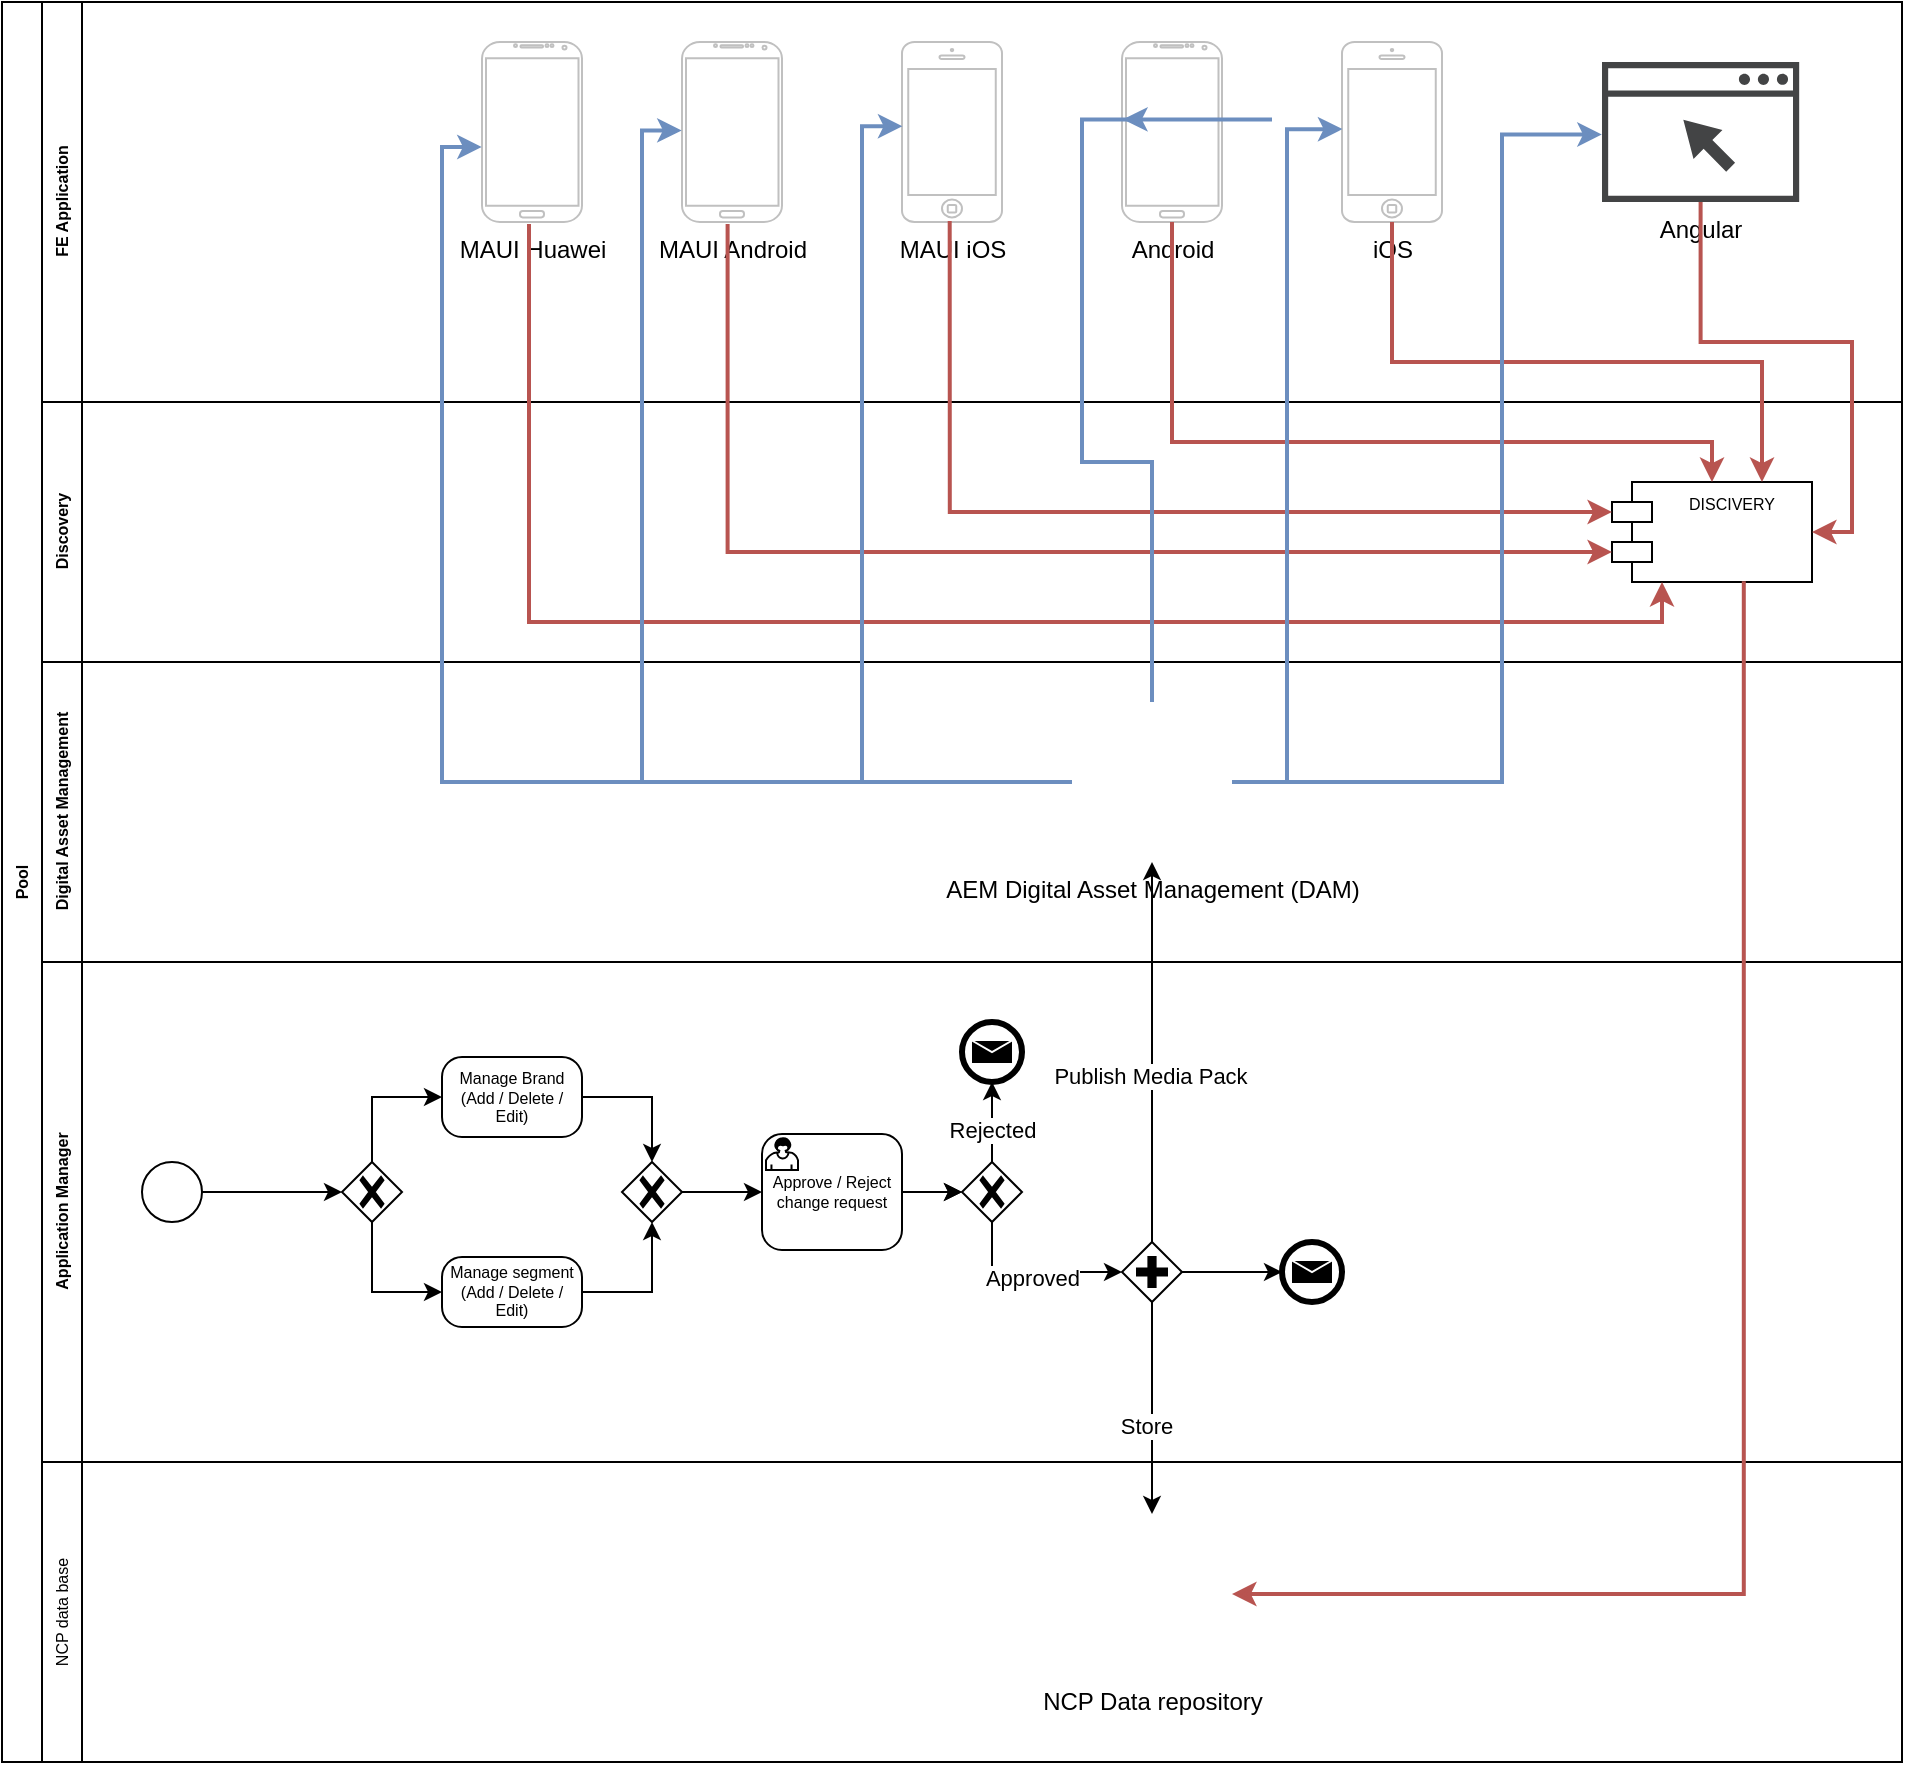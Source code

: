 <mxfile version="22.0.6" type="github">
  <diagram name="Page-1" id="ib6oKyP04AvjxelMEAyq">
    <mxGraphModel dx="1386" dy="743" grid="1" gridSize="10" guides="1" tooltips="1" connect="1" arrows="1" fold="1" page="1" pageScale="1" pageWidth="850" pageHeight="1100" math="0" shadow="0">
      <root>
        <mxCell id="0" />
        <mxCell id="1" parent="0" />
        <mxCell id="btMywTv8syNR7IyMkEWx-1" value="Pool" style="swimlane;html=1;childLayout=stackLayout;resizeParent=1;resizeParentMax=0;horizontal=0;startSize=20;horizontalStack=0;whiteSpace=wrap;fontSize=8;" parent="1" vertex="1">
          <mxGeometry x="100" y="50" width="950" height="880" as="geometry" />
        </mxCell>
        <mxCell id="btMywTv8syNR7IyMkEWx-43" value="FE Application" style="swimlane;html=1;startSize=20;horizontal=0;fontSize=8;" parent="btMywTv8syNR7IyMkEWx-1" vertex="1">
          <mxGeometry x="20" width="930" height="200" as="geometry" />
        </mxCell>
        <mxCell id="btMywTv8syNR7IyMkEWx-45" value="Angular" style="sketch=0;pointerEvents=1;shadow=0;dashed=0;html=1;strokeColor=none;fillColor=#434445;aspect=fixed;labelPosition=center;verticalLabelPosition=bottom;verticalAlign=top;align=center;outlineConnect=0;shape=mxgraph.vvd.web_browser;" parent="btMywTv8syNR7IyMkEWx-43" vertex="1">
          <mxGeometry x="780" y="30" width="98.59" height="70" as="geometry" />
        </mxCell>
        <mxCell id="btMywTv8syNR7IyMkEWx-46" value="iOS" style="html=1;verticalLabelPosition=bottom;labelBackgroundColor=#ffffff;verticalAlign=top;shadow=0;dashed=0;strokeWidth=1;shape=mxgraph.ios7.misc.iphone;strokeColor=#c0c0c0;" parent="btMywTv8syNR7IyMkEWx-43" vertex="1">
          <mxGeometry x="650" y="20" width="50" height="90" as="geometry" />
        </mxCell>
        <mxCell id="btMywTv8syNR7IyMkEWx-47" value="Android" style="verticalLabelPosition=bottom;verticalAlign=top;html=1;shadow=0;dashed=0;strokeWidth=1;shape=mxgraph.android.phone2;strokeColor=#c0c0c0;" parent="btMywTv8syNR7IyMkEWx-43" vertex="1">
          <mxGeometry x="540" y="20" width="50" height="90" as="geometry" />
        </mxCell>
        <mxCell id="btMywTv8syNR7IyMkEWx-49" value="MAUI iOS" style="html=1;verticalLabelPosition=bottom;labelBackgroundColor=#ffffff;verticalAlign=top;shadow=0;dashed=0;strokeWidth=1;shape=mxgraph.ios7.misc.iphone;strokeColor=#c0c0c0;" parent="btMywTv8syNR7IyMkEWx-43" vertex="1">
          <mxGeometry x="430" y="20" width="50" height="90" as="geometry" />
        </mxCell>
        <mxCell id="btMywTv8syNR7IyMkEWx-50" value="MAUI Android" style="verticalLabelPosition=bottom;verticalAlign=top;html=1;shadow=0;dashed=0;strokeWidth=1;shape=mxgraph.android.phone2;strokeColor=#c0c0c0;" parent="btMywTv8syNR7IyMkEWx-43" vertex="1">
          <mxGeometry x="320" y="20" width="50" height="90" as="geometry" />
        </mxCell>
        <mxCell id="btMywTv8syNR7IyMkEWx-51" value="MAUI Huawei" style="verticalLabelPosition=bottom;verticalAlign=top;html=1;shadow=0;dashed=0;strokeWidth=1;shape=mxgraph.android.phone2;strokeColor=#c0c0c0;" parent="btMywTv8syNR7IyMkEWx-43" vertex="1">
          <mxGeometry x="220" y="20" width="50" height="90" as="geometry" />
        </mxCell>
        <mxCell id="btMywTv8syNR7IyMkEWx-2" value="Discovery" style="swimlane;html=1;startSize=20;horizontal=0;fontSize=8;" parent="btMywTv8syNR7IyMkEWx-1" vertex="1">
          <mxGeometry x="20" y="200" width="930" height="130" as="geometry" />
        </mxCell>
        <mxCell id="btMywTv8syNR7IyMkEWx-41" value="DISCIVERY" style="shape=module;align=left;spacingLeft=20;align=center;verticalAlign=top;whiteSpace=wrap;html=1;fontSize=8;" parent="btMywTv8syNR7IyMkEWx-2" vertex="1">
          <mxGeometry x="785" y="40" width="100" height="50" as="geometry" />
        </mxCell>
        <mxCell id="btMywTv8syNR7IyMkEWx-3" value="Digital Asset Management" style="swimlane;html=1;startSize=20;horizontal=0;arcSize=15;fontSize=8;" parent="btMywTv8syNR7IyMkEWx-1" vertex="1">
          <mxGeometry x="20" y="330" width="930" height="150" as="geometry" />
        </mxCell>
        <mxCell id="btMywTv8syNR7IyMkEWx-29" value="AEM Digital Asset Management (DAM)" style="shape=image;html=1;verticalAlign=top;verticalLabelPosition=bottom;labelBackgroundColor=#ffffff;imageAspect=0;aspect=fixed;image=https://cdn0.iconfinder.com/data/icons/evericons-24px-vol-2/24/database-128.png" parent="btMywTv8syNR7IyMkEWx-3" vertex="1">
          <mxGeometry x="515" y="20" width="80" height="80" as="geometry" />
        </mxCell>
        <mxCell id="btMywTv8syNR7IyMkEWx-4" value="Application Manager" style="swimlane;html=1;startSize=20;horizontal=0;fontSize=8;" parent="btMywTv8syNR7IyMkEWx-1" vertex="1">
          <mxGeometry x="20" y="480" width="930" height="250" as="geometry" />
        </mxCell>
        <mxCell id="btMywTv8syNR7IyMkEWx-12" style="edgeStyle=orthogonalEdgeStyle;rounded=0;orthogonalLoop=1;jettySize=auto;html=1;" parent="btMywTv8syNR7IyMkEWx-4" source="btMywTv8syNR7IyMkEWx-5" target="btMywTv8syNR7IyMkEWx-11" edge="1">
          <mxGeometry relative="1" as="geometry" />
        </mxCell>
        <mxCell id="btMywTv8syNR7IyMkEWx-5" value="" style="points=[[0.145,0.145,0],[0.5,0,0],[0.855,0.145,0],[1,0.5,0],[0.855,0.855,0],[0.5,1,0],[0.145,0.855,0],[0,0.5,0]];shape=mxgraph.bpmn.event;html=1;verticalLabelPosition=bottom;labelBackgroundColor=#ffffff;verticalAlign=top;align=center;perimeter=ellipsePerimeter;outlineConnect=0;aspect=fixed;outline=standard;symbol=general;fontSize=8;" parent="btMywTv8syNR7IyMkEWx-4" vertex="1">
          <mxGeometry x="50" y="100" width="30" height="30" as="geometry" />
        </mxCell>
        <mxCell id="btMywTv8syNR7IyMkEWx-19" style="edgeStyle=orthogonalEdgeStyle;rounded=0;orthogonalLoop=1;jettySize=auto;html=1;" parent="btMywTv8syNR7IyMkEWx-4" source="btMywTv8syNR7IyMkEWx-6" target="btMywTv8syNR7IyMkEWx-18" edge="1">
          <mxGeometry relative="1" as="geometry" />
        </mxCell>
        <mxCell id="btMywTv8syNR7IyMkEWx-6" value="Manage Brand (Add / Delete / Edit)" style="points=[[0.25,0,0],[0.5,0,0],[0.75,0,0],[1,0.25,0],[1,0.5,0],[1,0.75,0],[0.75,1,0],[0.5,1,0],[0.25,1,0],[0,0.75,0],[0,0.5,0],[0,0.25,0]];shape=mxgraph.bpmn.task;whiteSpace=wrap;rectStyle=rounded;size=10;html=1;container=1;expand=0;collapsible=0;taskMarker=abstract;fontSize=8;" parent="btMywTv8syNR7IyMkEWx-4" vertex="1">
          <mxGeometry x="200" y="47.5" width="70" height="40" as="geometry" />
        </mxCell>
        <mxCell id="btMywTv8syNR7IyMkEWx-10" value="Manage segment (Add / Delete / Edit)" style="points=[[0.25,0,0],[0.5,0,0],[0.75,0,0],[1,0.25,0],[1,0.5,0],[1,0.75,0],[0.75,1,0],[0.5,1,0],[0.25,1,0],[0,0.75,0],[0,0.5,0],[0,0.25,0]];shape=mxgraph.bpmn.task;whiteSpace=wrap;rectStyle=rounded;size=10;html=1;container=1;expand=0;collapsible=0;taskMarker=abstract;fontSize=8;" parent="btMywTv8syNR7IyMkEWx-4" vertex="1">
          <mxGeometry x="200" y="147.5" width="70" height="35" as="geometry" />
        </mxCell>
        <mxCell id="btMywTv8syNR7IyMkEWx-11" value="" style="points=[[0.25,0.25,0],[0.5,0,0],[0.75,0.25,0],[1,0.5,0],[0.75,0.75,0],[0.5,1,0],[0.25,0.75,0],[0,0.5,0]];shape=mxgraph.bpmn.gateway2;html=1;verticalLabelPosition=bottom;labelBackgroundColor=#ffffff;verticalAlign=top;align=center;perimeter=rhombusPerimeter;outlineConnect=0;outline=none;symbol=none;gwType=exclusive;fontSize=8;" parent="btMywTv8syNR7IyMkEWx-4" vertex="1">
          <mxGeometry x="150" y="100" width="30" height="30" as="geometry" />
        </mxCell>
        <mxCell id="btMywTv8syNR7IyMkEWx-13" style="edgeStyle=orthogonalEdgeStyle;rounded=0;orthogonalLoop=1;jettySize=auto;html=1;entryX=0;entryY=0.5;entryDx=0;entryDy=0;entryPerimeter=0;exitX=0.5;exitY=0;exitDx=0;exitDy=0;exitPerimeter=0;" parent="btMywTv8syNR7IyMkEWx-4" source="btMywTv8syNR7IyMkEWx-11" target="btMywTv8syNR7IyMkEWx-6" edge="1">
          <mxGeometry relative="1" as="geometry" />
        </mxCell>
        <mxCell id="btMywTv8syNR7IyMkEWx-14" style="edgeStyle=orthogonalEdgeStyle;rounded=0;orthogonalLoop=1;jettySize=auto;html=1;entryX=0;entryY=0.5;entryDx=0;entryDy=0;entryPerimeter=0;exitX=0.5;exitY=1;exitDx=0;exitDy=0;exitPerimeter=0;" parent="btMywTv8syNR7IyMkEWx-4" source="btMywTv8syNR7IyMkEWx-11" target="btMywTv8syNR7IyMkEWx-10" edge="1">
          <mxGeometry relative="1" as="geometry" />
        </mxCell>
        <mxCell id="btMywTv8syNR7IyMkEWx-36" style="edgeStyle=orthogonalEdgeStyle;rounded=0;orthogonalLoop=1;jettySize=auto;html=1;" parent="btMywTv8syNR7IyMkEWx-4" source="btMywTv8syNR7IyMkEWx-17" target="btMywTv8syNR7IyMkEWx-34" edge="1">
          <mxGeometry relative="1" as="geometry" />
        </mxCell>
        <mxCell id="btMywTv8syNR7IyMkEWx-17" value="" style="points=[[0.25,0.25,0],[0.5,0,0],[0.75,0.25,0],[1,0.5,0],[0.75,0.75,0],[0.5,1,0],[0.25,0.75,0],[0,0.5,0]];shape=mxgraph.bpmn.gateway2;html=1;verticalLabelPosition=bottom;labelBackgroundColor=#ffffff;verticalAlign=top;align=center;perimeter=rhombusPerimeter;outlineConnect=0;outline=none;symbol=none;gwType=parallel;" parent="btMywTv8syNR7IyMkEWx-4" vertex="1">
          <mxGeometry x="540" y="140" width="30" height="30" as="geometry" />
        </mxCell>
        <mxCell id="btMywTv8syNR7IyMkEWx-21" style="edgeStyle=orthogonalEdgeStyle;rounded=0;orthogonalLoop=1;jettySize=auto;html=1;entryX=0;entryY=0.5;entryDx=0;entryDy=0;entryPerimeter=0;" parent="btMywTv8syNR7IyMkEWx-4" source="btMywTv8syNR7IyMkEWx-18" target="btMywTv8syNR7IyMkEWx-37" edge="1">
          <mxGeometry relative="1" as="geometry">
            <mxPoint x="360" y="115.0" as="targetPoint" />
          </mxGeometry>
        </mxCell>
        <mxCell id="btMywTv8syNR7IyMkEWx-18" value="" style="points=[[0.25,0.25,0],[0.5,0,0],[0.75,0.25,0],[1,0.5,0],[0.75,0.75,0],[0.5,1,0],[0.25,0.75,0],[0,0.5,0]];shape=mxgraph.bpmn.gateway2;html=1;verticalLabelPosition=bottom;labelBackgroundColor=#ffffff;verticalAlign=top;align=center;perimeter=rhombusPerimeter;outlineConnect=0;outline=none;symbol=none;gwType=exclusive;" parent="btMywTv8syNR7IyMkEWx-4" vertex="1">
          <mxGeometry x="290" y="100" width="30" height="30" as="geometry" />
        </mxCell>
        <mxCell id="btMywTv8syNR7IyMkEWx-20" style="edgeStyle=orthogonalEdgeStyle;rounded=0;orthogonalLoop=1;jettySize=auto;html=1;entryX=0.5;entryY=1;entryDx=0;entryDy=0;entryPerimeter=0;" parent="btMywTv8syNR7IyMkEWx-4" source="btMywTv8syNR7IyMkEWx-10" target="btMywTv8syNR7IyMkEWx-18" edge="1">
          <mxGeometry relative="1" as="geometry" />
        </mxCell>
        <mxCell id="btMywTv8syNR7IyMkEWx-23" value="" style="points=[[0.25,0.25,0],[0.5,0,0],[0.75,0.25,0],[1,0.5,0],[0.75,0.75,0],[0.5,1,0],[0.25,0.75,0],[0,0.5,0]];shape=mxgraph.bpmn.gateway2;html=1;verticalLabelPosition=bottom;labelBackgroundColor=#ffffff;verticalAlign=top;align=center;perimeter=rhombusPerimeter;outlineConnect=0;outline=none;symbol=none;gwType=exclusive;" parent="btMywTv8syNR7IyMkEWx-4" vertex="1">
          <mxGeometry x="460" y="100" width="30" height="30" as="geometry" />
        </mxCell>
        <mxCell id="btMywTv8syNR7IyMkEWx-24" style="edgeStyle=orthogonalEdgeStyle;rounded=0;orthogonalLoop=1;jettySize=auto;html=1;entryX=0;entryY=0.5;entryDx=0;entryDy=0;entryPerimeter=0;" parent="btMywTv8syNR7IyMkEWx-4" target="btMywTv8syNR7IyMkEWx-23" edge="1">
          <mxGeometry relative="1" as="geometry">
            <mxPoint x="430" y="114.966" as="sourcePoint" />
          </mxGeometry>
        </mxCell>
        <mxCell id="btMywTv8syNR7IyMkEWx-25" style="edgeStyle=orthogonalEdgeStyle;rounded=0;orthogonalLoop=1;jettySize=auto;html=1;entryX=0;entryY=0.5;entryDx=0;entryDy=0;entryPerimeter=0;exitX=0.5;exitY=1;exitDx=0;exitDy=0;exitPerimeter=0;" parent="btMywTv8syNR7IyMkEWx-4" source="btMywTv8syNR7IyMkEWx-23" target="btMywTv8syNR7IyMkEWx-17" edge="1">
          <mxGeometry relative="1" as="geometry" />
        </mxCell>
        <mxCell id="btMywTv8syNR7IyMkEWx-26" value="Approved" style="edgeLabel;html=1;align=center;verticalAlign=middle;resizable=0;points=[];" parent="btMywTv8syNR7IyMkEWx-25" vertex="1" connectable="0">
          <mxGeometry x="-0.015" y="-3" relative="1" as="geometry">
            <mxPoint as="offset" />
          </mxGeometry>
        </mxCell>
        <mxCell id="btMywTv8syNR7IyMkEWx-31" value="" style="points=[[0.145,0.145,0],[0.5,0,0],[0.855,0.145,0],[1,0.5,0],[0.855,0.855,0],[0.5,1,0],[0.145,0.855,0],[0,0.5,0]];shape=mxgraph.bpmn.event;html=1;verticalLabelPosition=bottom;labelBackgroundColor=#ffffff;verticalAlign=top;align=center;perimeter=ellipsePerimeter;outlineConnect=0;aspect=fixed;outline=end;symbol=message;" parent="btMywTv8syNR7IyMkEWx-4" vertex="1">
          <mxGeometry x="460" y="30" width="30" height="30" as="geometry" />
        </mxCell>
        <mxCell id="btMywTv8syNR7IyMkEWx-32" style="edgeStyle=orthogonalEdgeStyle;rounded=0;orthogonalLoop=1;jettySize=auto;html=1;entryX=0.5;entryY=1;entryDx=0;entryDy=0;entryPerimeter=0;" parent="btMywTv8syNR7IyMkEWx-4" source="btMywTv8syNR7IyMkEWx-23" target="btMywTv8syNR7IyMkEWx-31" edge="1">
          <mxGeometry relative="1" as="geometry" />
        </mxCell>
        <mxCell id="btMywTv8syNR7IyMkEWx-33" value="Rejected" style="edgeLabel;html=1;align=center;verticalAlign=middle;resizable=0;points=[];" parent="btMywTv8syNR7IyMkEWx-32" vertex="1" connectable="0">
          <mxGeometry x="-0.212" relative="1" as="geometry">
            <mxPoint as="offset" />
          </mxGeometry>
        </mxCell>
        <mxCell id="btMywTv8syNR7IyMkEWx-34" value="" style="points=[[0.145,0.145,0],[0.5,0,0],[0.855,0.145,0],[1,0.5,0],[0.855,0.855,0],[0.5,1,0],[0.145,0.855,0],[0,0.5,0]];shape=mxgraph.bpmn.event;html=1;verticalLabelPosition=bottom;labelBackgroundColor=#ffffff;verticalAlign=top;align=center;perimeter=ellipsePerimeter;outlineConnect=0;aspect=fixed;outline=end;symbol=message;" parent="btMywTv8syNR7IyMkEWx-4" vertex="1">
          <mxGeometry x="620" y="140" width="30" height="30" as="geometry" />
        </mxCell>
        <mxCell id="btMywTv8syNR7IyMkEWx-38" value="" style="edgeStyle=orthogonalEdgeStyle;rounded=0;orthogonalLoop=1;jettySize=auto;html=1;exitX=1;exitY=0.5;exitDx=0;exitDy=0;exitPerimeter=0;" parent="btMywTv8syNR7IyMkEWx-4" source="btMywTv8syNR7IyMkEWx-37" target="btMywTv8syNR7IyMkEWx-23" edge="1">
          <mxGeometry relative="1" as="geometry" />
        </mxCell>
        <mxCell id="btMywTv8syNR7IyMkEWx-37" value="Approve / Reject change request" style="points=[[0.25,0,0],[0.5,0,0],[0.75,0,0],[1,0.25,0],[1,0.5,0],[1,0.75,0],[0.75,1,0],[0.5,1,0],[0.25,1,0],[0,0.75,0],[0,0.5,0],[0,0.25,0]];shape=mxgraph.bpmn.task;whiteSpace=wrap;rectStyle=rounded;size=10;html=1;container=1;expand=0;collapsible=0;taskMarker=user;fontSize=8;" parent="btMywTv8syNR7IyMkEWx-4" vertex="1">
          <mxGeometry x="360" y="86" width="70" height="58" as="geometry" />
        </mxCell>
        <mxCell id="btMywTv8syNR7IyMkEWx-16" value="NCP data base" style="swimlane;html=1;startSize=20;fontStyle=0;collapsible=0;horizontal=0;swimlaneLine=1;swimlaneFillColor=#ffffff;strokeWidth=1;whiteSpace=wrap;fontSize=8;" parent="btMywTv8syNR7IyMkEWx-1" vertex="1">
          <mxGeometry x="20" y="730" width="930" height="150" as="geometry" />
        </mxCell>
        <mxCell id="btMywTv8syNR7IyMkEWx-27" value="NCP Data repository" style="shape=image;html=1;verticalAlign=top;verticalLabelPosition=bottom;labelBackgroundColor=#ffffff;imageAspect=0;aspect=fixed;image=https://cdn0.iconfinder.com/data/icons/evericons-24px-vol-2/24/database-128.png" parent="btMywTv8syNR7IyMkEWx-16" vertex="1">
          <mxGeometry x="515" y="26" width="80" height="80" as="geometry" />
        </mxCell>
        <mxCell id="btMywTv8syNR7IyMkEWx-28" style="edgeStyle=orthogonalEdgeStyle;rounded=0;orthogonalLoop=1;jettySize=auto;html=1;" parent="btMywTv8syNR7IyMkEWx-1" source="btMywTv8syNR7IyMkEWx-17" target="btMywTv8syNR7IyMkEWx-27" edge="1">
          <mxGeometry relative="1" as="geometry" />
        </mxCell>
        <mxCell id="btMywTv8syNR7IyMkEWx-40" value="Store" style="edgeLabel;html=1;align=center;verticalAlign=middle;resizable=0;points=[];" parent="btMywTv8syNR7IyMkEWx-28" vertex="1" connectable="0">
          <mxGeometry x="0.164" y="-3" relative="1" as="geometry">
            <mxPoint as="offset" />
          </mxGeometry>
        </mxCell>
        <mxCell id="btMywTv8syNR7IyMkEWx-30" style="edgeStyle=orthogonalEdgeStyle;rounded=0;orthogonalLoop=1;jettySize=auto;html=1;" parent="btMywTv8syNR7IyMkEWx-1" source="btMywTv8syNR7IyMkEWx-17" target="btMywTv8syNR7IyMkEWx-29" edge="1">
          <mxGeometry relative="1" as="geometry" />
        </mxCell>
        <mxCell id="btMywTv8syNR7IyMkEWx-39" value="Publish Media Pack&lt;br&gt;" style="edgeLabel;html=1;align=center;verticalAlign=middle;resizable=0;points=[];" parent="btMywTv8syNR7IyMkEWx-30" vertex="1" connectable="0">
          <mxGeometry x="-0.123" y="1" relative="1" as="geometry">
            <mxPoint as="offset" />
          </mxGeometry>
        </mxCell>
        <mxCell id="btMywTv8syNR7IyMkEWx-42" style="edgeStyle=orthogonalEdgeStyle;rounded=0;orthogonalLoop=1;jettySize=auto;html=1;entryX=1;entryY=0.5;entryDx=0;entryDy=0;exitX=0.659;exitY=0.992;exitDx=0;exitDy=0;exitPerimeter=0;fillColor=#f8cecc;strokeColor=#b85450;strokeWidth=2;" parent="btMywTv8syNR7IyMkEWx-1" source="btMywTv8syNR7IyMkEWx-41" target="btMywTv8syNR7IyMkEWx-27" edge="1">
          <mxGeometry relative="1" as="geometry" />
        </mxCell>
        <mxCell id="btMywTv8syNR7IyMkEWx-54" style="edgeStyle=orthogonalEdgeStyle;rounded=0;orthogonalLoop=1;jettySize=auto;html=1;entryX=1;entryY=0.5;entryDx=0;entryDy=0;fillColor=#f8cecc;strokeColor=#b85450;strokeWidth=2;" parent="btMywTv8syNR7IyMkEWx-1" source="btMywTv8syNR7IyMkEWx-45" target="btMywTv8syNR7IyMkEWx-41" edge="1">
          <mxGeometry relative="1" as="geometry" />
        </mxCell>
        <mxCell id="btMywTv8syNR7IyMkEWx-55" style="edgeStyle=orthogonalEdgeStyle;rounded=0;orthogonalLoop=1;jettySize=auto;html=1;entryX=0.75;entryY=0;entryDx=0;entryDy=0;fillColor=#f8cecc;strokeColor=#b85450;strokeWidth=2;" parent="btMywTv8syNR7IyMkEWx-1" source="btMywTv8syNR7IyMkEWx-46" target="btMywTv8syNR7IyMkEWx-41" edge="1">
          <mxGeometry relative="1" as="geometry">
            <Array as="points">
              <mxPoint x="695" y="180" />
              <mxPoint x="880" y="180" />
            </Array>
          </mxGeometry>
        </mxCell>
        <mxCell id="btMywTv8syNR7IyMkEWx-56" style="edgeStyle=orthogonalEdgeStyle;rounded=0;orthogonalLoop=1;jettySize=auto;html=1;entryX=0.5;entryY=0;entryDx=0;entryDy=0;fillColor=#f8cecc;strokeColor=#b85450;strokeWidth=2;" parent="btMywTv8syNR7IyMkEWx-1" source="btMywTv8syNR7IyMkEWx-47" target="btMywTv8syNR7IyMkEWx-41" edge="1">
          <mxGeometry relative="1" as="geometry">
            <Array as="points">
              <mxPoint x="585" y="220" />
              <mxPoint x="855" y="220" />
            </Array>
          </mxGeometry>
        </mxCell>
        <mxCell id="btMywTv8syNR7IyMkEWx-57" style="edgeStyle=orthogonalEdgeStyle;rounded=0;orthogonalLoop=1;jettySize=auto;html=1;entryX=0;entryY=0;entryDx=0;entryDy=15;entryPerimeter=0;exitX=0.477;exitY=0.995;exitDx=0;exitDy=0;exitPerimeter=0;fillColor=#f8cecc;strokeColor=#b85450;strokeWidth=2;" parent="btMywTv8syNR7IyMkEWx-1" source="btMywTv8syNR7IyMkEWx-49" target="btMywTv8syNR7IyMkEWx-41" edge="1">
          <mxGeometry relative="1" as="geometry" />
        </mxCell>
        <mxCell id="btMywTv8syNR7IyMkEWx-58" style="edgeStyle=orthogonalEdgeStyle;rounded=0;orthogonalLoop=1;jettySize=auto;html=1;entryX=0;entryY=0;entryDx=0;entryDy=35;entryPerimeter=0;exitX=0.456;exitY=1.011;exitDx=0;exitDy=0;exitPerimeter=0;fillColor=#f8cecc;strokeColor=#b85450;strokeWidth=2;" parent="btMywTv8syNR7IyMkEWx-1" source="btMywTv8syNR7IyMkEWx-50" target="btMywTv8syNR7IyMkEWx-41" edge="1">
          <mxGeometry relative="1" as="geometry" />
        </mxCell>
        <mxCell id="btMywTv8syNR7IyMkEWx-59" style="edgeStyle=orthogonalEdgeStyle;rounded=0;orthogonalLoop=1;jettySize=auto;html=1;entryX=0.25;entryY=1;entryDx=0;entryDy=0;exitX=0.47;exitY=1.011;exitDx=0;exitDy=0;exitPerimeter=0;fillColor=#f8cecc;strokeColor=#b85450;strokeWidth=2;" parent="btMywTv8syNR7IyMkEWx-1" source="btMywTv8syNR7IyMkEWx-51" target="btMywTv8syNR7IyMkEWx-41" edge="1">
          <mxGeometry relative="1" as="geometry" />
        </mxCell>
        <mxCell id="btMywTv8syNR7IyMkEWx-66" style="edgeStyle=orthogonalEdgeStyle;rounded=0;orthogonalLoop=1;jettySize=auto;html=1;entryX=-0.003;entryY=0.583;entryDx=0;entryDy=0;entryPerimeter=0;strokeWidth=2;fillColor=#dae8fc;strokeColor=#6c8ebf;" parent="btMywTv8syNR7IyMkEWx-1" source="btMywTv8syNR7IyMkEWx-29" target="btMywTv8syNR7IyMkEWx-51" edge="1">
          <mxGeometry relative="1" as="geometry" />
        </mxCell>
        <mxCell id="btMywTv8syNR7IyMkEWx-67" style="edgeStyle=orthogonalEdgeStyle;rounded=0;orthogonalLoop=1;jettySize=auto;html=1;entryX=-0.003;entryY=0.491;entryDx=0;entryDy=0;entryPerimeter=0;strokeWidth=2;fillColor=#dae8fc;strokeColor=#6c8ebf;" parent="btMywTv8syNR7IyMkEWx-1" source="btMywTv8syNR7IyMkEWx-29" target="btMywTv8syNR7IyMkEWx-50" edge="1">
          <mxGeometry relative="1" as="geometry" />
        </mxCell>
        <mxCell id="btMywTv8syNR7IyMkEWx-68" style="edgeStyle=orthogonalEdgeStyle;rounded=0;orthogonalLoop=1;jettySize=auto;html=1;entryX=0.004;entryY=0.468;entryDx=0;entryDy=0;entryPerimeter=0;strokeWidth=2;fillColor=#dae8fc;strokeColor=#6c8ebf;" parent="btMywTv8syNR7IyMkEWx-1" source="btMywTv8syNR7IyMkEWx-29" target="btMywTv8syNR7IyMkEWx-49" edge="1">
          <mxGeometry relative="1" as="geometry" />
        </mxCell>
        <mxCell id="btMywTv8syNR7IyMkEWx-69" style="edgeStyle=orthogonalEdgeStyle;rounded=0;orthogonalLoop=1;jettySize=auto;html=1;entryX=0.011;entryY=0.43;entryDx=0;entryDy=0;entryPerimeter=0;strokeWidth=2;fillColor=#dae8fc;strokeColor=#6c8ebf;" parent="btMywTv8syNR7IyMkEWx-1" source="btMywTv8syNR7IyMkEWx-29" target="btMywTv8syNR7IyMkEWx-47" edge="1">
          <mxGeometry relative="1" as="geometry" />
        </mxCell>
        <mxCell id="btMywTv8syNR7IyMkEWx-70" style="edgeStyle=orthogonalEdgeStyle;rounded=0;orthogonalLoop=1;jettySize=auto;html=1;entryX=0.004;entryY=0.484;entryDx=0;entryDy=0;entryPerimeter=0;strokeWidth=2;fillColor=#dae8fc;strokeColor=#6c8ebf;" parent="btMywTv8syNR7IyMkEWx-1" source="btMywTv8syNR7IyMkEWx-29" target="btMywTv8syNR7IyMkEWx-46" edge="1">
          <mxGeometry relative="1" as="geometry" />
        </mxCell>
        <mxCell id="btMywTv8syNR7IyMkEWx-71" style="edgeStyle=orthogonalEdgeStyle;rounded=0;orthogonalLoop=1;jettySize=auto;html=1;entryX=-0.001;entryY=0.518;entryDx=0;entryDy=0;entryPerimeter=0;strokeWidth=2;fillColor=#dae8fc;strokeColor=#6c8ebf;" parent="btMywTv8syNR7IyMkEWx-1" source="btMywTv8syNR7IyMkEWx-29" target="btMywTv8syNR7IyMkEWx-45" edge="1">
          <mxGeometry relative="1" as="geometry">
            <Array as="points">
              <mxPoint x="750" y="390" />
              <mxPoint x="750" y="66" />
            </Array>
          </mxGeometry>
        </mxCell>
      </root>
    </mxGraphModel>
  </diagram>
</mxfile>

